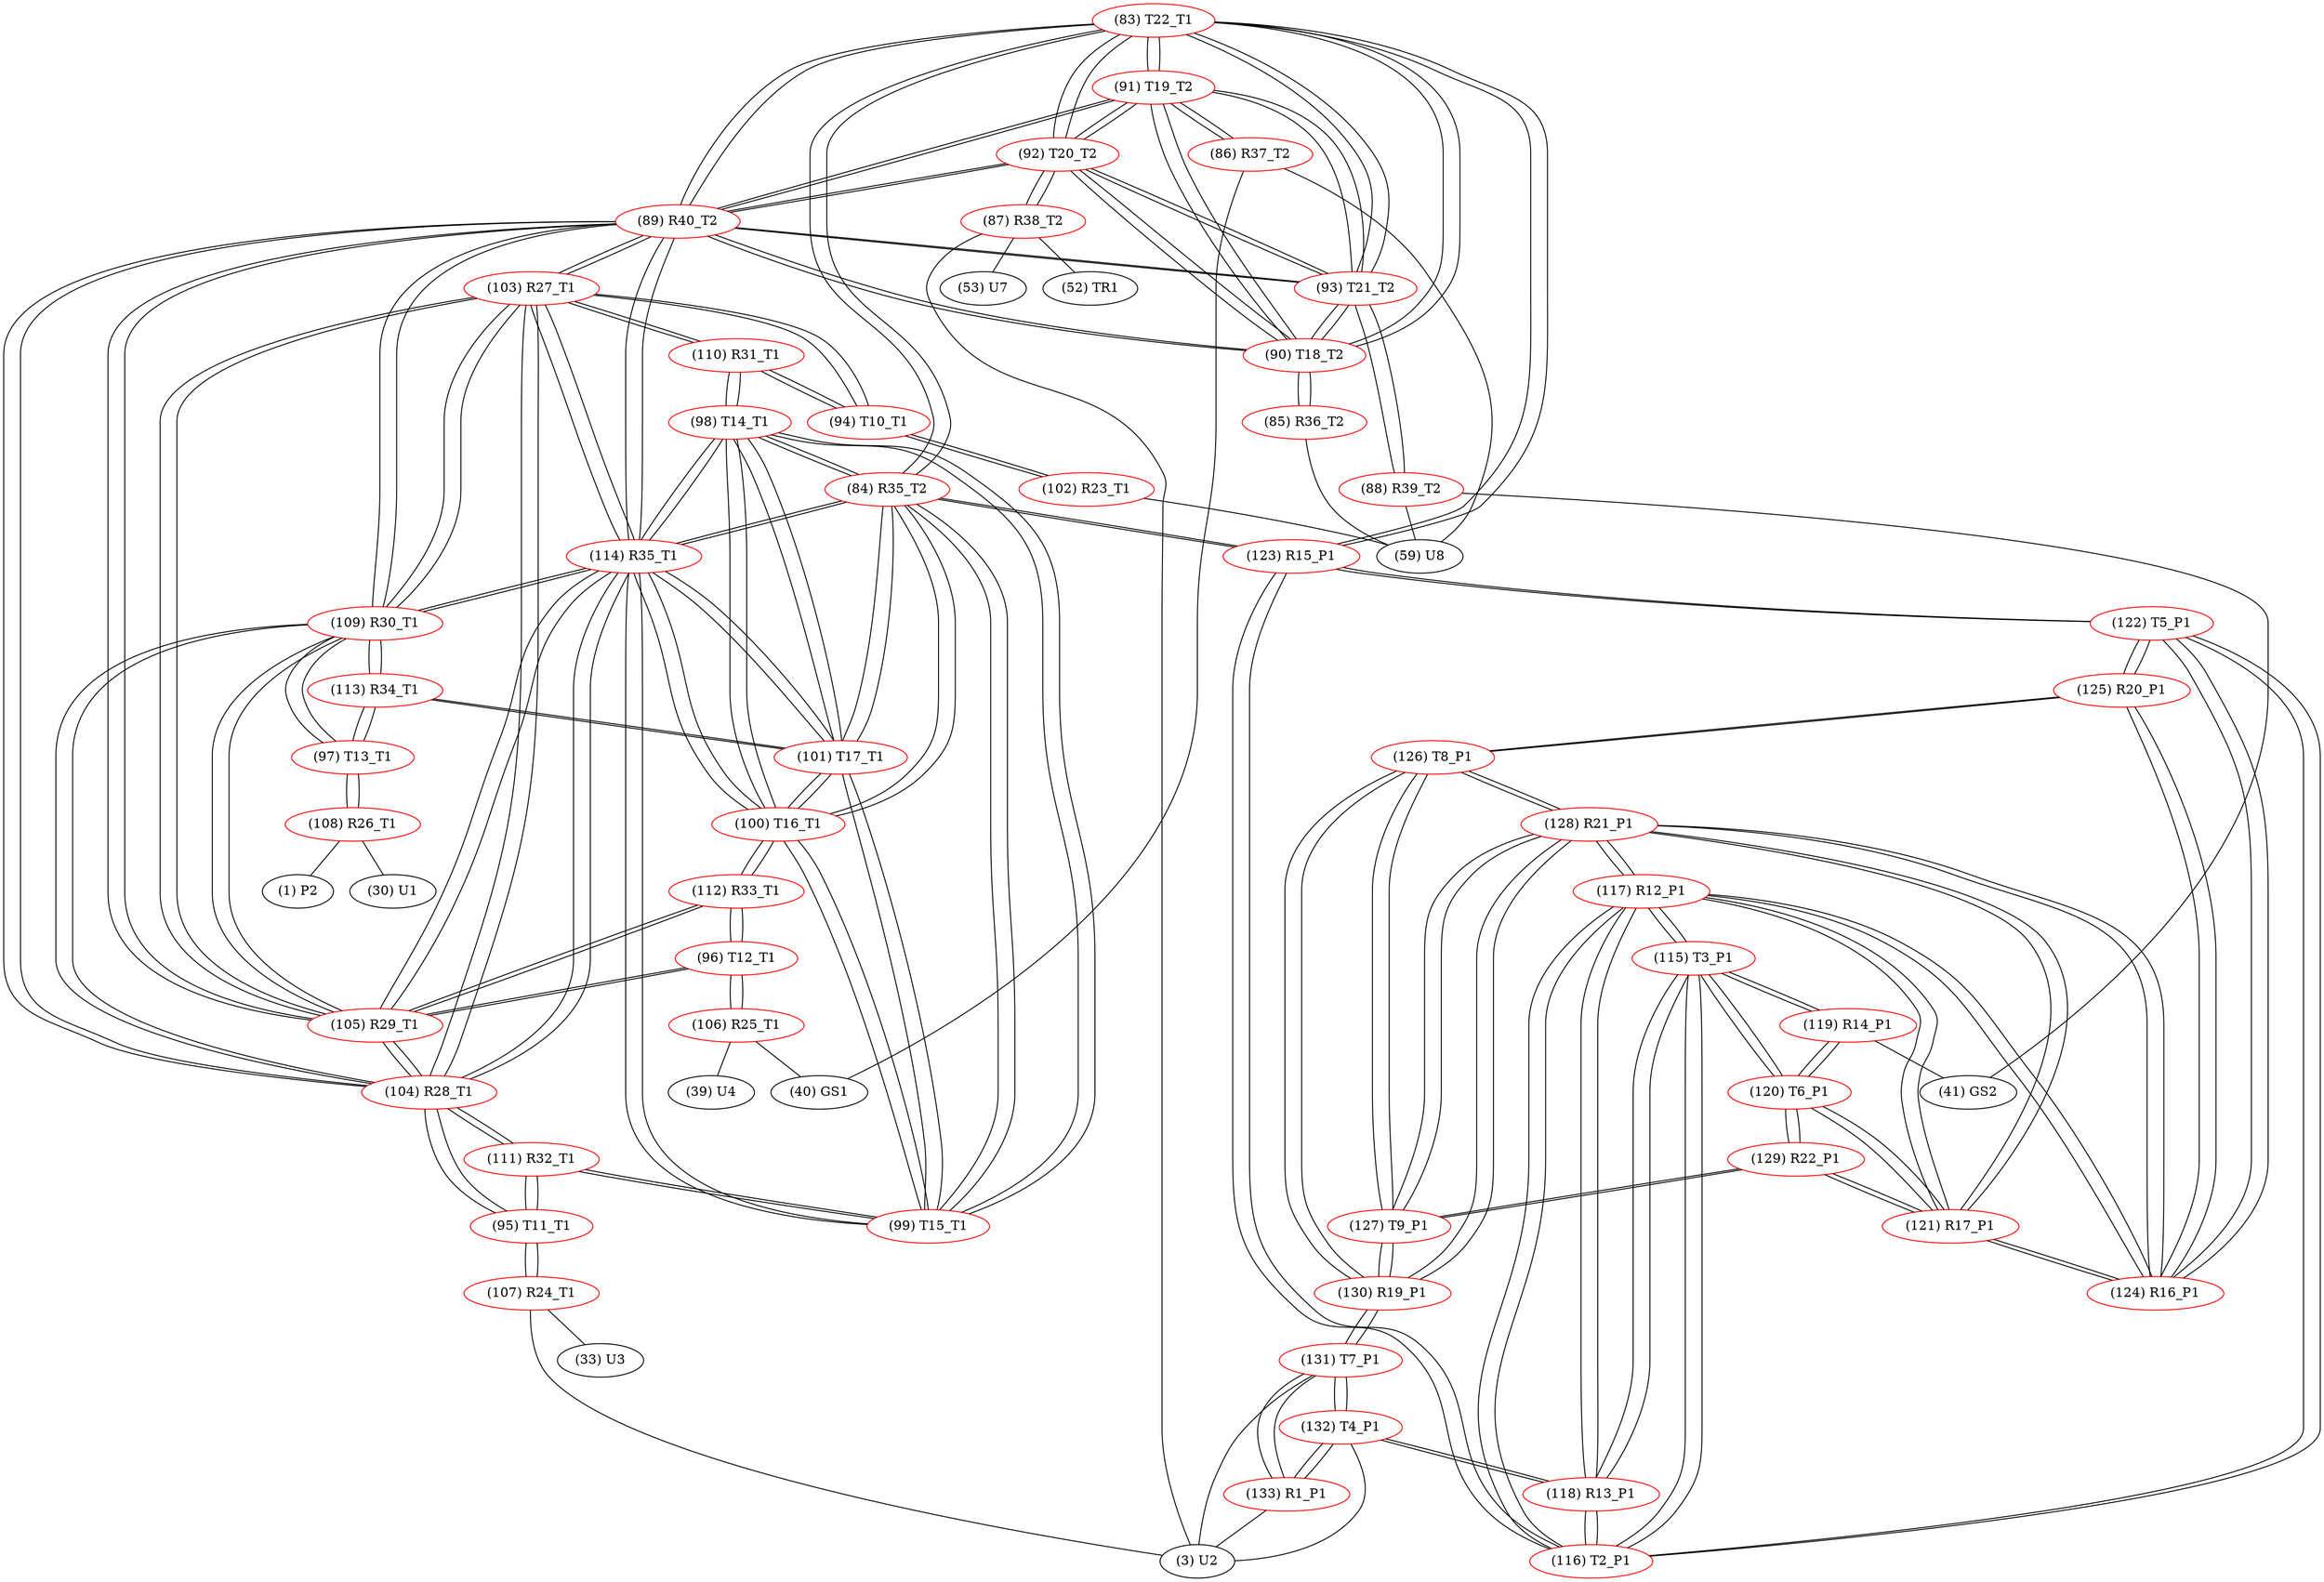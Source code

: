 graph {
	83 [label="(83) T22_T1" color=red]
	91 [label="(91) T19_T2"]
	92 [label="(92) T20_T2"]
	93 [label="(93) T21_T2"]
	90 [label="(90) T18_T2"]
	89 [label="(89) R40_T2"]
	123 [label="(123) R15_P1"]
	84 [label="(84) R35_T2"]
	84 [label="(84) R35_T2" color=red]
	99 [label="(99) T15_T1"]
	100 [label="(100) T16_T1"]
	98 [label="(98) T14_T1"]
	101 [label="(101) T17_T1"]
	114 [label="(114) R35_T1"]
	123 [label="(123) R15_P1"]
	83 [label="(83) T22_T1"]
	85 [label="(85) R36_T2" color=red]
	59 [label="(59) U8"]
	90 [label="(90) T18_T2"]
	86 [label="(86) R37_T2" color=red]
	59 [label="(59) U8"]
	40 [label="(40) GS1"]
	91 [label="(91) T19_T2"]
	87 [label="(87) R38_T2" color=red]
	52 [label="(52) TR1"]
	3 [label="(3) U2"]
	53 [label="(53) U7"]
	92 [label="(92) T20_T2"]
	88 [label="(88) R39_T2" color=red]
	59 [label="(59) U8"]
	41 [label="(41) GS2"]
	93 [label="(93) T21_T2"]
	89 [label="(89) R40_T2" color=red]
	91 [label="(91) T19_T2"]
	92 [label="(92) T20_T2"]
	93 [label="(93) T21_T2"]
	83 [label="(83) T22_T1"]
	90 [label="(90) T18_T2"]
	105 [label="(105) R29_T1"]
	104 [label="(104) R28_T1"]
	109 [label="(109) R30_T1"]
	103 [label="(103) R27_T1"]
	114 [label="(114) R35_T1"]
	90 [label="(90) T18_T2" color=red]
	91 [label="(91) T19_T2"]
	92 [label="(92) T20_T2"]
	93 [label="(93) T21_T2"]
	83 [label="(83) T22_T1"]
	89 [label="(89) R40_T2"]
	85 [label="(85) R36_T2"]
	91 [label="(91) T19_T2" color=red]
	92 [label="(92) T20_T2"]
	93 [label="(93) T21_T2"]
	83 [label="(83) T22_T1"]
	90 [label="(90) T18_T2"]
	89 [label="(89) R40_T2"]
	86 [label="(86) R37_T2"]
	92 [label="(92) T20_T2" color=red]
	91 [label="(91) T19_T2"]
	93 [label="(93) T21_T2"]
	83 [label="(83) T22_T1"]
	90 [label="(90) T18_T2"]
	89 [label="(89) R40_T2"]
	87 [label="(87) R38_T2"]
	93 [label="(93) T21_T2" color=red]
	91 [label="(91) T19_T2"]
	92 [label="(92) T20_T2"]
	83 [label="(83) T22_T1"]
	90 [label="(90) T18_T2"]
	89 [label="(89) R40_T2"]
	88 [label="(88) R39_T2"]
	94 [label="(94) T10_T1" color=red]
	102 [label="(102) R23_T1"]
	103 [label="(103) R27_T1"]
	110 [label="(110) R31_T1"]
	95 [label="(95) T11_T1" color=red]
	107 [label="(107) R24_T1"]
	111 [label="(111) R32_T1"]
	104 [label="(104) R28_T1"]
	96 [label="(96) T12_T1" color=red]
	112 [label="(112) R33_T1"]
	105 [label="(105) R29_T1"]
	106 [label="(106) R25_T1"]
	97 [label="(97) T13_T1" color=red]
	109 [label="(109) R30_T1"]
	113 [label="(113) R34_T1"]
	108 [label="(108) R26_T1"]
	98 [label="(98) T14_T1" color=red]
	99 [label="(99) T15_T1"]
	100 [label="(100) T16_T1"]
	101 [label="(101) T17_T1"]
	84 [label="(84) R35_T2"]
	114 [label="(114) R35_T1"]
	110 [label="(110) R31_T1"]
	99 [label="(99) T15_T1" color=red]
	100 [label="(100) T16_T1"]
	98 [label="(98) T14_T1"]
	101 [label="(101) T17_T1"]
	84 [label="(84) R35_T2"]
	114 [label="(114) R35_T1"]
	111 [label="(111) R32_T1"]
	100 [label="(100) T16_T1" color=red]
	99 [label="(99) T15_T1"]
	98 [label="(98) T14_T1"]
	101 [label="(101) T17_T1"]
	84 [label="(84) R35_T2"]
	114 [label="(114) R35_T1"]
	112 [label="(112) R33_T1"]
	101 [label="(101) T17_T1" color=red]
	99 [label="(99) T15_T1"]
	100 [label="(100) T16_T1"]
	98 [label="(98) T14_T1"]
	84 [label="(84) R35_T2"]
	114 [label="(114) R35_T1"]
	113 [label="(113) R34_T1"]
	102 [label="(102) R23_T1" color=red]
	59 [label="(59) U8"]
	94 [label="(94) T10_T1"]
	103 [label="(103) R27_T1" color=red]
	89 [label="(89) R40_T2"]
	105 [label="(105) R29_T1"]
	104 [label="(104) R28_T1"]
	109 [label="(109) R30_T1"]
	114 [label="(114) R35_T1"]
	94 [label="(94) T10_T1"]
	110 [label="(110) R31_T1"]
	104 [label="(104) R28_T1" color=red]
	89 [label="(89) R40_T2"]
	105 [label="(105) R29_T1"]
	109 [label="(109) R30_T1"]
	103 [label="(103) R27_T1"]
	114 [label="(114) R35_T1"]
	111 [label="(111) R32_T1"]
	95 [label="(95) T11_T1"]
	105 [label="(105) R29_T1" color=red]
	89 [label="(89) R40_T2"]
	104 [label="(104) R28_T1"]
	109 [label="(109) R30_T1"]
	103 [label="(103) R27_T1"]
	114 [label="(114) R35_T1"]
	112 [label="(112) R33_T1"]
	96 [label="(96) T12_T1"]
	106 [label="(106) R25_T1" color=red]
	40 [label="(40) GS1"]
	39 [label="(39) U4"]
	96 [label="(96) T12_T1"]
	107 [label="(107) R24_T1" color=red]
	3 [label="(3) U2"]
	33 [label="(33) U3"]
	95 [label="(95) T11_T1"]
	108 [label="(108) R26_T1" color=red]
	30 [label="(30) U1"]
	1 [label="(1) P2"]
	97 [label="(97) T13_T1"]
	109 [label="(109) R30_T1" color=red]
	89 [label="(89) R40_T2"]
	105 [label="(105) R29_T1"]
	104 [label="(104) R28_T1"]
	103 [label="(103) R27_T1"]
	114 [label="(114) R35_T1"]
	113 [label="(113) R34_T1"]
	97 [label="(97) T13_T1"]
	110 [label="(110) R31_T1" color=red]
	103 [label="(103) R27_T1"]
	94 [label="(94) T10_T1"]
	98 [label="(98) T14_T1"]
	111 [label="(111) R32_T1" color=red]
	99 [label="(99) T15_T1"]
	95 [label="(95) T11_T1"]
	104 [label="(104) R28_T1"]
	112 [label="(112) R33_T1" color=red]
	100 [label="(100) T16_T1"]
	96 [label="(96) T12_T1"]
	105 [label="(105) R29_T1"]
	113 [label="(113) R34_T1" color=red]
	101 [label="(101) T17_T1"]
	109 [label="(109) R30_T1"]
	97 [label="(97) T13_T1"]
	114 [label="(114) R35_T1" color=red]
	99 [label="(99) T15_T1"]
	100 [label="(100) T16_T1"]
	98 [label="(98) T14_T1"]
	101 [label="(101) T17_T1"]
	84 [label="(84) R35_T2"]
	89 [label="(89) R40_T2"]
	105 [label="(105) R29_T1"]
	104 [label="(104) R28_T1"]
	109 [label="(109) R30_T1"]
	103 [label="(103) R27_T1"]
	115 [label="(115) T3_P1" color=red]
	119 [label="(119) R14_P1"]
	120 [label="(120) T6_P1"]
	118 [label="(118) R13_P1"]
	117 [label="(117) R12_P1"]
	116 [label="(116) T2_P1"]
	116 [label="(116) T2_P1" color=red]
	118 [label="(118) R13_P1"]
	115 [label="(115) T3_P1"]
	117 [label="(117) R12_P1"]
	122 [label="(122) T5_P1"]
	123 [label="(123) R15_P1"]
	117 [label="(117) R12_P1" color=red]
	128 [label="(128) R21_P1"]
	124 [label="(124) R16_P1"]
	121 [label="(121) R17_P1"]
	118 [label="(118) R13_P1"]
	115 [label="(115) T3_P1"]
	116 [label="(116) T2_P1"]
	118 [label="(118) R13_P1" color=red]
	132 [label="(132) T4_P1"]
	115 [label="(115) T3_P1"]
	117 [label="(117) R12_P1"]
	116 [label="(116) T2_P1"]
	119 [label="(119) R14_P1" color=red]
	41 [label="(41) GS2"]
	115 [label="(115) T3_P1"]
	120 [label="(120) T6_P1"]
	120 [label="(120) T6_P1" color=red]
	119 [label="(119) R14_P1"]
	115 [label="(115) T3_P1"]
	129 [label="(129) R22_P1"]
	121 [label="(121) R17_P1"]
	121 [label="(121) R17_P1" color=red]
	128 [label="(128) R21_P1"]
	124 [label="(124) R16_P1"]
	117 [label="(117) R12_P1"]
	129 [label="(129) R22_P1"]
	120 [label="(120) T6_P1"]
	122 [label="(122) T5_P1" color=red]
	116 [label="(116) T2_P1"]
	123 [label="(123) R15_P1"]
	124 [label="(124) R16_P1"]
	125 [label="(125) R20_P1"]
	123 [label="(123) R15_P1" color=red]
	83 [label="(83) T22_T1"]
	84 [label="(84) R35_T2"]
	116 [label="(116) T2_P1"]
	122 [label="(122) T5_P1"]
	124 [label="(124) R16_P1" color=red]
	128 [label="(128) R21_P1"]
	117 [label="(117) R12_P1"]
	121 [label="(121) R17_P1"]
	122 [label="(122) T5_P1"]
	125 [label="(125) R20_P1"]
	125 [label="(125) R20_P1" color=red]
	126 [label="(126) T8_P1"]
	124 [label="(124) R16_P1"]
	122 [label="(122) T5_P1"]
	126 [label="(126) T8_P1" color=red]
	127 [label="(127) T9_P1"]
	128 [label="(128) R21_P1"]
	130 [label="(130) R19_P1"]
	125 [label="(125) R20_P1"]
	127 [label="(127) T9_P1" color=red]
	129 [label="(129) R22_P1"]
	128 [label="(128) R21_P1"]
	126 [label="(126) T8_P1"]
	130 [label="(130) R19_P1"]
	128 [label="(128) R21_P1" color=red]
	124 [label="(124) R16_P1"]
	117 [label="(117) R12_P1"]
	121 [label="(121) R17_P1"]
	127 [label="(127) T9_P1"]
	126 [label="(126) T8_P1"]
	130 [label="(130) R19_P1"]
	129 [label="(129) R22_P1" color=red]
	127 [label="(127) T9_P1"]
	120 [label="(120) T6_P1"]
	121 [label="(121) R17_P1"]
	130 [label="(130) R19_P1" color=red]
	127 [label="(127) T9_P1"]
	128 [label="(128) R21_P1"]
	126 [label="(126) T8_P1"]
	131 [label="(131) T7_P1"]
	131 [label="(131) T7_P1" color=red]
	133 [label="(133) R1_P1"]
	132 [label="(132) T4_P1"]
	3 [label="(3) U2"]
	130 [label="(130) R19_P1"]
	132 [label="(132) T4_P1" color=red]
	118 [label="(118) R13_P1"]
	133 [label="(133) R1_P1"]
	131 [label="(131) T7_P1"]
	3 [label="(3) U2"]
	133 [label="(133) R1_P1" color=red]
	132 [label="(132) T4_P1"]
	131 [label="(131) T7_P1"]
	3 [label="(3) U2"]
	83 -- 91
	83 -- 92
	83 -- 93
	83 -- 90
	83 -- 89
	83 -- 123
	83 -- 84
	84 -- 99
	84 -- 100
	84 -- 98
	84 -- 101
	84 -- 114
	84 -- 123
	84 -- 83
	85 -- 59
	85 -- 90
	86 -- 59
	86 -- 40
	86 -- 91
	87 -- 52
	87 -- 3
	87 -- 53
	87 -- 92
	88 -- 59
	88 -- 41
	88 -- 93
	89 -- 91
	89 -- 92
	89 -- 93
	89 -- 83
	89 -- 90
	89 -- 105
	89 -- 104
	89 -- 109
	89 -- 103
	89 -- 114
	90 -- 91
	90 -- 92
	90 -- 93
	90 -- 83
	90 -- 89
	90 -- 85
	91 -- 92
	91 -- 93
	91 -- 83
	91 -- 90
	91 -- 89
	91 -- 86
	92 -- 91
	92 -- 93
	92 -- 83
	92 -- 90
	92 -- 89
	92 -- 87
	93 -- 91
	93 -- 92
	93 -- 83
	93 -- 90
	93 -- 89
	93 -- 88
	94 -- 102
	94 -- 103
	94 -- 110
	95 -- 107
	95 -- 111
	95 -- 104
	96 -- 112
	96 -- 105
	96 -- 106
	97 -- 109
	97 -- 113
	97 -- 108
	98 -- 99
	98 -- 100
	98 -- 101
	98 -- 84
	98 -- 114
	98 -- 110
	99 -- 100
	99 -- 98
	99 -- 101
	99 -- 84
	99 -- 114
	99 -- 111
	100 -- 99
	100 -- 98
	100 -- 101
	100 -- 84
	100 -- 114
	100 -- 112
	101 -- 99
	101 -- 100
	101 -- 98
	101 -- 84
	101 -- 114
	101 -- 113
	102 -- 59
	102 -- 94
	103 -- 89
	103 -- 105
	103 -- 104
	103 -- 109
	103 -- 114
	103 -- 94
	103 -- 110
	104 -- 89
	104 -- 105
	104 -- 109
	104 -- 103
	104 -- 114
	104 -- 111
	104 -- 95
	105 -- 89
	105 -- 104
	105 -- 109
	105 -- 103
	105 -- 114
	105 -- 112
	105 -- 96
	106 -- 40
	106 -- 39
	106 -- 96
	107 -- 3
	107 -- 33
	107 -- 95
	108 -- 30
	108 -- 1
	108 -- 97
	109 -- 89
	109 -- 105
	109 -- 104
	109 -- 103
	109 -- 114
	109 -- 113
	109 -- 97
	110 -- 103
	110 -- 94
	110 -- 98
	111 -- 99
	111 -- 95
	111 -- 104
	112 -- 100
	112 -- 96
	112 -- 105
	113 -- 101
	113 -- 109
	113 -- 97
	114 -- 99
	114 -- 100
	114 -- 98
	114 -- 101
	114 -- 84
	114 -- 89
	114 -- 105
	114 -- 104
	114 -- 109
	114 -- 103
	115 -- 119
	115 -- 120
	115 -- 118
	115 -- 117
	115 -- 116
	116 -- 118
	116 -- 115
	116 -- 117
	116 -- 122
	116 -- 123
	117 -- 128
	117 -- 124
	117 -- 121
	117 -- 118
	117 -- 115
	117 -- 116
	118 -- 132
	118 -- 115
	118 -- 117
	118 -- 116
	119 -- 41
	119 -- 115
	119 -- 120
	120 -- 119
	120 -- 115
	120 -- 129
	120 -- 121
	121 -- 128
	121 -- 124
	121 -- 117
	121 -- 129
	121 -- 120
	122 -- 116
	122 -- 123
	122 -- 124
	122 -- 125
	123 -- 83
	123 -- 84
	123 -- 116
	123 -- 122
	124 -- 128
	124 -- 117
	124 -- 121
	124 -- 122
	124 -- 125
	125 -- 126
	125 -- 124
	125 -- 122
	126 -- 127
	126 -- 128
	126 -- 130
	126 -- 125
	127 -- 129
	127 -- 128
	127 -- 126
	127 -- 130
	128 -- 124
	128 -- 117
	128 -- 121
	128 -- 127
	128 -- 126
	128 -- 130
	129 -- 127
	129 -- 120
	129 -- 121
	130 -- 127
	130 -- 128
	130 -- 126
	130 -- 131
	131 -- 133
	131 -- 132
	131 -- 3
	131 -- 130
	132 -- 118
	132 -- 133
	132 -- 131
	132 -- 3
	133 -- 132
	133 -- 131
	133 -- 3
}
